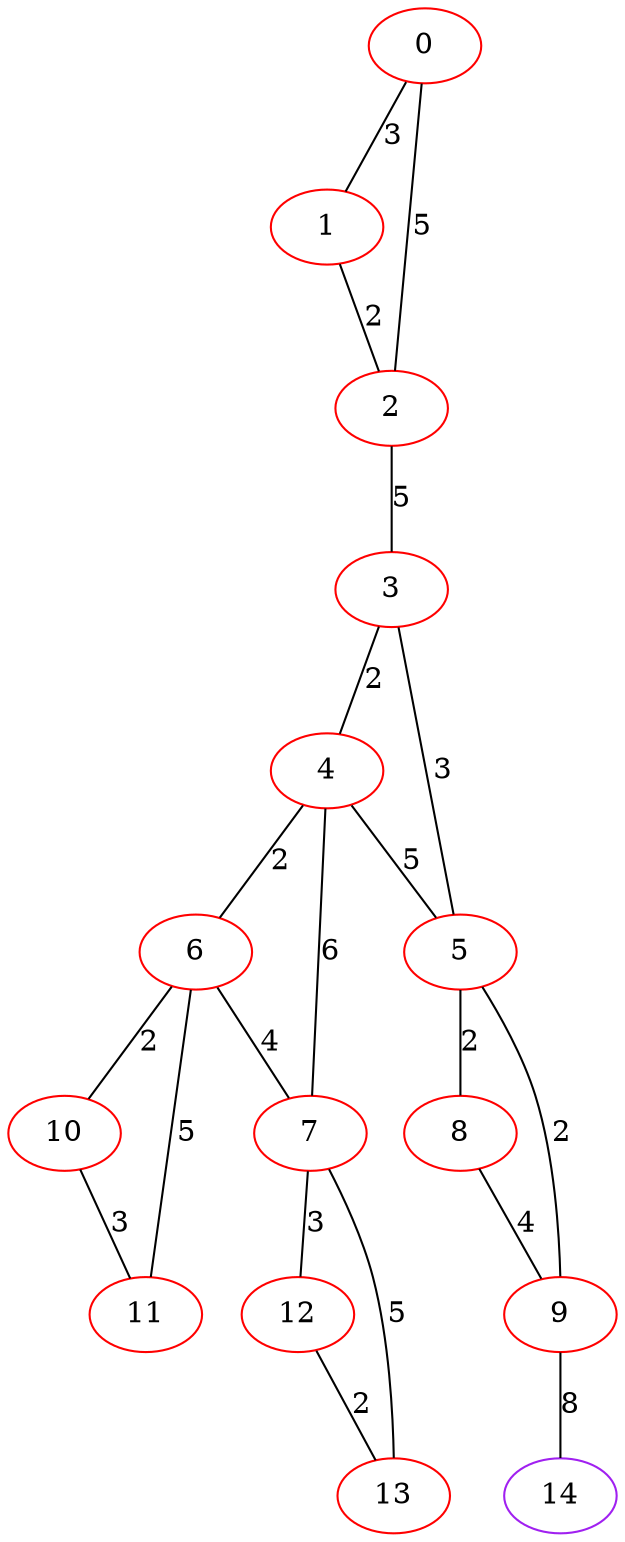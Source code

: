 graph "" {
0 [color=red, weight=1];
1 [color=red, weight=1];
2 [color=red, weight=1];
3 [color=red, weight=1];
4 [color=red, weight=1];
5 [color=red, weight=1];
6 [color=red, weight=1];
7 [color=red, weight=1];
8 [color=red, weight=1];
9 [color=red, weight=1];
10 [color=red, weight=1];
11 [color=red, weight=1];
12 [color=red, weight=1];
13 [color=red, weight=1];
14 [color=purple, weight=4];
0 -- 1  [key=0, label=3];
0 -- 2  [key=0, label=5];
1 -- 2  [key=0, label=2];
2 -- 3  [key=0, label=5];
3 -- 4  [key=0, label=2];
3 -- 5  [key=0, label=3];
4 -- 5  [key=0, label=5];
4 -- 6  [key=0, label=2];
4 -- 7  [key=0, label=6];
5 -- 8  [key=0, label=2];
5 -- 9  [key=0, label=2];
6 -- 10  [key=0, label=2];
6 -- 11  [key=0, label=5];
6 -- 7  [key=0, label=4];
7 -- 12  [key=0, label=3];
7 -- 13  [key=0, label=5];
8 -- 9  [key=0, label=4];
9 -- 14  [key=0, label=8];
10 -- 11  [key=0, label=3];
12 -- 13  [key=0, label=2];
}
